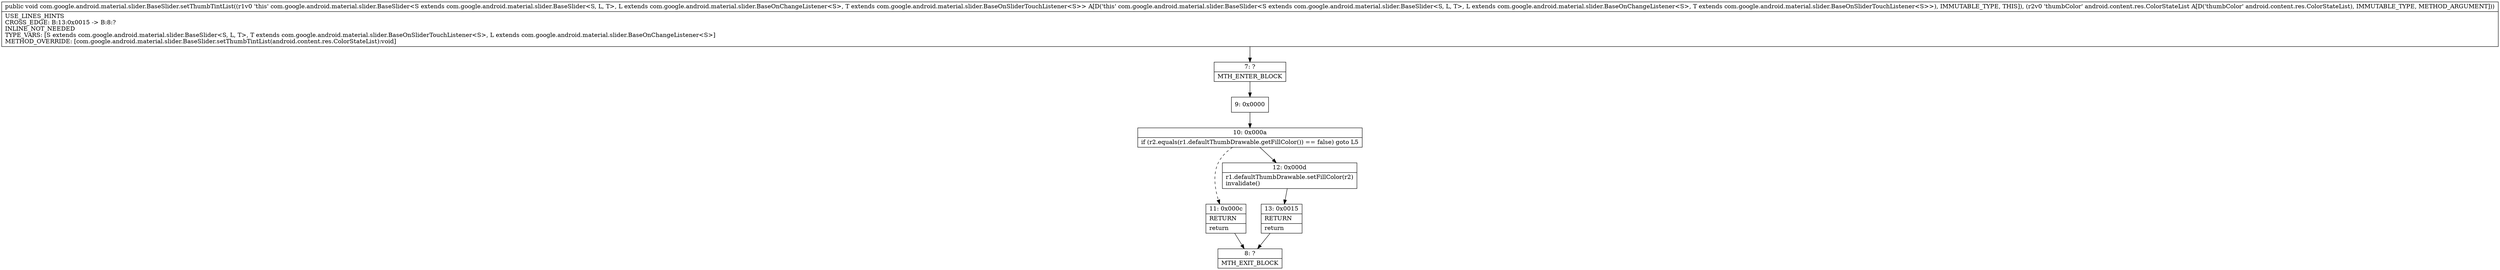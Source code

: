 digraph "CFG forcom.google.android.material.slider.BaseSlider.setThumbTintList(Landroid\/content\/res\/ColorStateList;)V" {
Node_7 [shape=record,label="{7\:\ ?|MTH_ENTER_BLOCK\l}"];
Node_9 [shape=record,label="{9\:\ 0x0000}"];
Node_10 [shape=record,label="{10\:\ 0x000a|if (r2.equals(r1.defaultThumbDrawable.getFillColor()) == false) goto L5\l}"];
Node_11 [shape=record,label="{11\:\ 0x000c|RETURN\l|return\l}"];
Node_8 [shape=record,label="{8\:\ ?|MTH_EXIT_BLOCK\l}"];
Node_12 [shape=record,label="{12\:\ 0x000d|r1.defaultThumbDrawable.setFillColor(r2)\linvalidate()\l}"];
Node_13 [shape=record,label="{13\:\ 0x0015|RETURN\l|return\l}"];
MethodNode[shape=record,label="{public void com.google.android.material.slider.BaseSlider.setThumbTintList((r1v0 'this' com.google.android.material.slider.BaseSlider\<S extends com.google.android.material.slider.BaseSlider\<S, L, T\>, L extends com.google.android.material.slider.BaseOnChangeListener\<S\>, T extends com.google.android.material.slider.BaseOnSliderTouchListener\<S\>\> A[D('this' com.google.android.material.slider.BaseSlider\<S extends com.google.android.material.slider.BaseSlider\<S, L, T\>, L extends com.google.android.material.slider.BaseOnChangeListener\<S\>, T extends com.google.android.material.slider.BaseOnSliderTouchListener\<S\>\>), IMMUTABLE_TYPE, THIS]), (r2v0 'thumbColor' android.content.res.ColorStateList A[D('thumbColor' android.content.res.ColorStateList), IMMUTABLE_TYPE, METHOD_ARGUMENT]))  | USE_LINES_HINTS\lCROSS_EDGE: B:13:0x0015 \-\> B:8:?\lINLINE_NOT_NEEDED\lTYPE_VARS: [S extends com.google.android.material.slider.BaseSlider\<S, L, T\>, T extends com.google.android.material.slider.BaseOnSliderTouchListener\<S\>, L extends com.google.android.material.slider.BaseOnChangeListener\<S\>]\lMETHOD_OVERRIDE: [com.google.android.material.slider.BaseSlider.setThumbTintList(android.content.res.ColorStateList):void]\l}"];
MethodNode -> Node_7;Node_7 -> Node_9;
Node_9 -> Node_10;
Node_10 -> Node_11[style=dashed];
Node_10 -> Node_12;
Node_11 -> Node_8;
Node_12 -> Node_13;
Node_13 -> Node_8;
}

